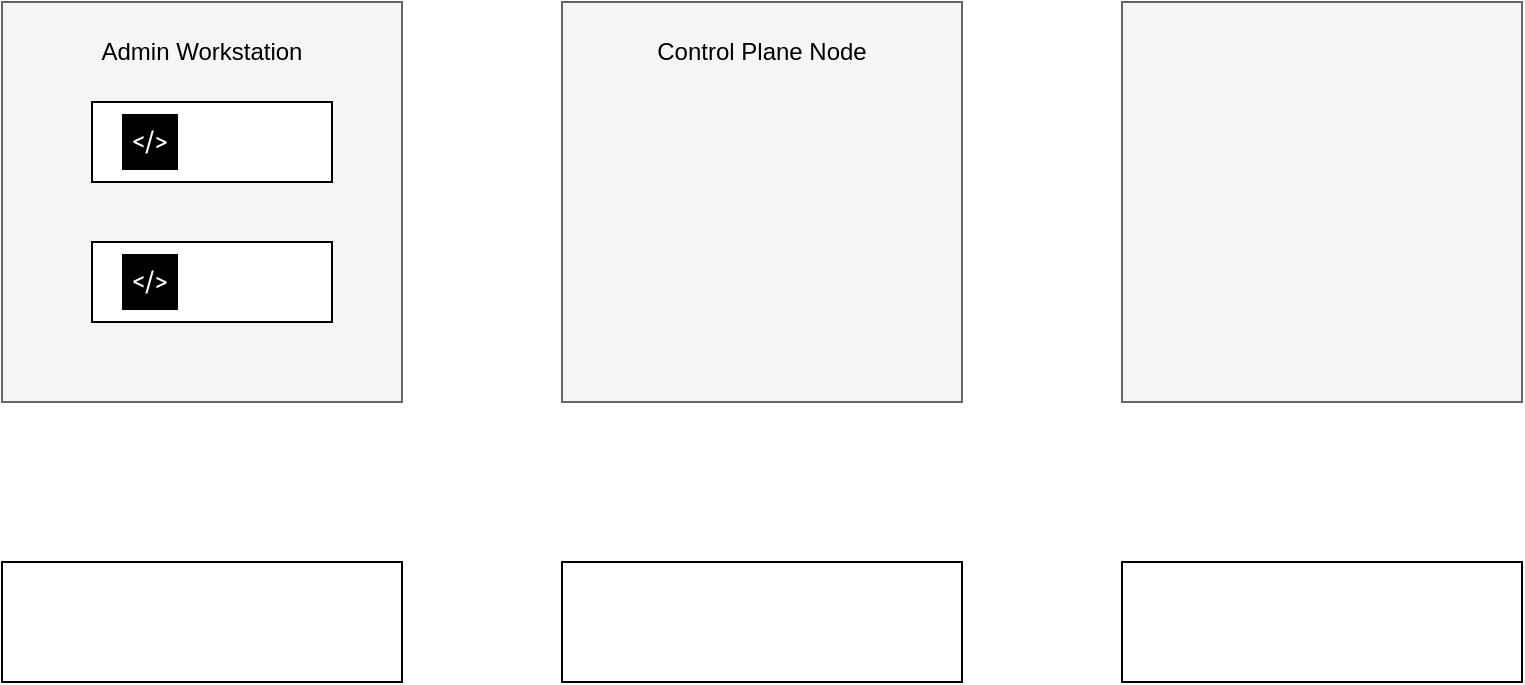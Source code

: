 <mxfile version="21.3.5" type="github">
  <diagram name="Page-1" id="vFoG2vwDNDZceMdTAJsb">
    <mxGraphModel dx="1050" dy="573" grid="1" gridSize="10" guides="1" tooltips="1" connect="1" arrows="1" fold="1" page="1" pageScale="1" pageWidth="850" pageHeight="1100" math="0" shadow="0">
      <root>
        <mxCell id="0" />
        <mxCell id="1" parent="0" />
        <mxCell id="UaKpD1dw4Sh4kHapiwSD-1" value="" style="whiteSpace=wrap;html=1;aspect=fixed;fillColor=#f5f5f5;fontColor=#333333;strokeColor=#666666;" vertex="1" parent="1">
          <mxGeometry x="80" y="120" width="200" height="200" as="geometry" />
        </mxCell>
        <mxCell id="UaKpD1dw4Sh4kHapiwSD-2" value="" style="rounded=0;whiteSpace=wrap;html=1;" vertex="1" parent="1">
          <mxGeometry x="80" y="400" width="200" height="60" as="geometry" />
        </mxCell>
        <mxCell id="UaKpD1dw4Sh4kHapiwSD-3" value="" style="whiteSpace=wrap;html=1;aspect=fixed;fillColor=#f5f5f5;fontColor=#333333;strokeColor=#666666;" vertex="1" parent="1">
          <mxGeometry x="360" y="120" width="200" height="200" as="geometry" />
        </mxCell>
        <mxCell id="UaKpD1dw4Sh4kHapiwSD-4" value="" style="rounded=0;whiteSpace=wrap;html=1;" vertex="1" parent="1">
          <mxGeometry x="360" y="400" width="200" height="60" as="geometry" />
        </mxCell>
        <mxCell id="UaKpD1dw4Sh4kHapiwSD-5" value="" style="whiteSpace=wrap;html=1;aspect=fixed;fillColor=#f5f5f5;fontColor=#333333;strokeColor=#666666;" vertex="1" parent="1">
          <mxGeometry x="640" y="120" width="200" height="200" as="geometry" />
        </mxCell>
        <mxCell id="UaKpD1dw4Sh4kHapiwSD-6" value="" style="rounded=0;whiteSpace=wrap;html=1;" vertex="1" parent="1">
          <mxGeometry x="640" y="400" width="200" height="60" as="geometry" />
        </mxCell>
        <mxCell id="UaKpD1dw4Sh4kHapiwSD-7" value="Admin Workstation" style="text;html=1;strokeColor=none;fillColor=none;align=center;verticalAlign=middle;whiteSpace=wrap;rounded=0;" vertex="1" parent="1">
          <mxGeometry x="115" y="130" width="130" height="30" as="geometry" />
        </mxCell>
        <mxCell id="UaKpD1dw4Sh4kHapiwSD-8" value="" style="rounded=0;whiteSpace=wrap;html=1;" vertex="1" parent="1">
          <mxGeometry x="125" y="170" width="120" height="40" as="geometry" />
        </mxCell>
        <mxCell id="UaKpD1dw4Sh4kHapiwSD-10" value="" style="rounded=0;whiteSpace=wrap;html=1;" vertex="1" parent="1">
          <mxGeometry x="125" y="240" width="120" height="40" as="geometry" />
        </mxCell>
        <mxCell id="UaKpD1dw4Sh4kHapiwSD-12" value="Control Plane Node" style="text;html=1;strokeColor=none;fillColor=none;align=center;verticalAlign=middle;whiteSpace=wrap;rounded=0;" vertex="1" parent="1">
          <mxGeometry x="395" y="130" width="130" height="30" as="geometry" />
        </mxCell>
        <mxCell id="UaKpD1dw4Sh4kHapiwSD-13" value="" style="sketch=0;pointerEvents=1;shadow=0;dashed=0;html=1;strokeColor=none;fillColor=#000000;labelPosition=center;verticalLabelPosition=bottom;verticalAlign=top;align=center;outlineConnect=0;shape=mxgraph.veeam2.command_line;" vertex="1" parent="1">
          <mxGeometry x="140" y="176" width="28.0" height="28.0" as="geometry" />
        </mxCell>
        <mxCell id="UaKpD1dw4Sh4kHapiwSD-14" value="" style="sketch=0;pointerEvents=1;shadow=0;dashed=0;html=1;strokeColor=none;fillColor=#000000;labelPosition=center;verticalLabelPosition=bottom;verticalAlign=top;align=center;outlineConnect=0;shape=mxgraph.veeam2.command_line;" vertex="1" parent="1">
          <mxGeometry x="140" y="246" width="28.0" height="28.0" as="geometry" />
        </mxCell>
      </root>
    </mxGraphModel>
  </diagram>
</mxfile>
